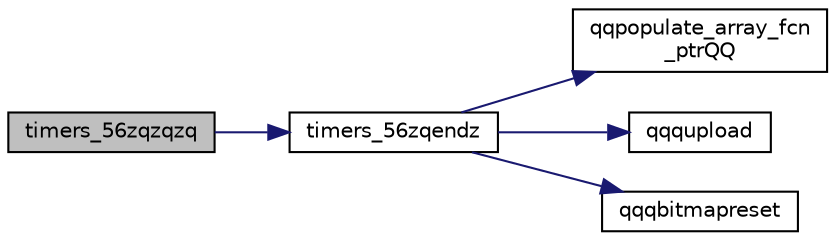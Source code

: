 digraph "timers_56zqzqzq"
{
  edge [fontname="Helvetica",fontsize="10",labelfontname="Helvetica",labelfontsize="10"];
  node [fontname="Helvetica",fontsize="10",shape=record];
  rankdir="LR";
  Node1948 [label="timers_56zqzqzq",height=0.2,width=0.4,color="black", fillcolor="grey75", style="filled", fontcolor="black"];
  Node1948 -> Node1949 [color="midnightblue",fontsize="10",style="solid",fontname="Helvetica"];
  Node1949 [label="timers_56zqendz",height=0.2,width=0.4,color="black", fillcolor="white", style="filled",URL="$inszt__timers_8c.html#aa45ff03ee60875e1b0ffa92b2284ac7a"];
  Node1949 -> Node1950 [color="midnightblue",fontsize="10",style="solid",fontname="Helvetica"];
  Node1950 [label="qqpopulate_array_fcn\l_ptrQQ",height=0.2,width=0.4,color="black", fillcolor="white", style="filled",URL="$inszt__timers_8c.html#a4ad6fa1bb94fc1c3ac2dc30925106081"];
  Node1949 -> Node1951 [color="midnightblue",fontsize="10",style="solid",fontname="Helvetica"];
  Node1951 [label="qqqupload",height=0.2,width=0.4,color="black", fillcolor="white", style="filled",URL="$inszt__timers_8c.html#a109761d7f84a96b5606e507bace276b5"];
  Node1949 -> Node1952 [color="midnightblue",fontsize="10",style="solid",fontname="Helvetica"];
  Node1952 [label="qqqbitmapreset",height=0.2,width=0.4,color="black", fillcolor="white", style="filled",URL="$inszt__timers_8c.html#a5688fceaed93ba591e78ee15ccb0187f"];
}

